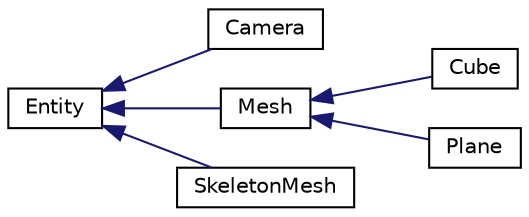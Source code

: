 digraph "Graphical Class Hierarchy"
{
 // LATEX_PDF_SIZE
  edge [fontname="Helvetica",fontsize="10",labelfontname="Helvetica",labelfontsize="10"];
  node [fontname="Helvetica",fontsize="10",shape=record];
  rankdir="LR";
  Node0 [label="Entity",height=0.2,width=0.4,color="black", fillcolor="white", style="filled",URL="$class_entity.html",tooltip=" "];
  Node0 -> Node1 [dir="back",color="midnightblue",fontsize="10",style="solid",fontname="Helvetica"];
  Node1 [label="Camera",height=0.2,width=0.4,color="black", fillcolor="white", style="filled",URL="$class_camera.html",tooltip=" "];
  Node0 -> Node2 [dir="back",color="midnightblue",fontsize="10",style="solid",fontname="Helvetica"];
  Node2 [label="Mesh",height=0.2,width=0.4,color="black", fillcolor="white", style="filled",URL="$class_mesh.html",tooltip=" "];
  Node2 -> Node3 [dir="back",color="midnightblue",fontsize="10",style="solid",fontname="Helvetica"];
  Node3 [label="Cube",height=0.2,width=0.4,color="black", fillcolor="white", style="filled",URL="$class_cube.html",tooltip=" "];
  Node2 -> Node4 [dir="back",color="midnightblue",fontsize="10",style="solid",fontname="Helvetica"];
  Node4 [label="Plane",height=0.2,width=0.4,color="black", fillcolor="white", style="filled",URL="$class_plane.html",tooltip=" "];
  Node0 -> Node5 [dir="back",color="midnightblue",fontsize="10",style="solid",fontname="Helvetica"];
  Node5 [label="SkeletonMesh",height=0.2,width=0.4,color="black", fillcolor="white", style="filled",URL="$class_skeleton_mesh.html",tooltip=" "];
}
